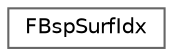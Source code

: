 digraph "Graphical Class Hierarchy"
{
 // INTERACTIVE_SVG=YES
 // LATEX_PDF_SIZE
  bgcolor="transparent";
  edge [fontname=Helvetica,fontsize=10,labelfontname=Helvetica,labelfontsize=10];
  node [fontname=Helvetica,fontsize=10,shape=box,height=0.2,width=0.4];
  rankdir="LR";
  Node0 [id="Node000000",label="FBspSurfIdx",height=0.2,width=0.4,color="grey40", fillcolor="white", style="filled",URL="$da/d78/classFBspSurfIdx.html",tooltip=" "];
}
